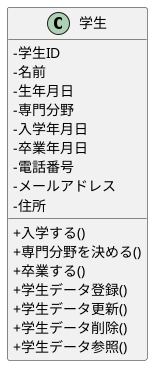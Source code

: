 @startuml 学生クラス
skinparam ClassAttributeIconSize 0
class 学生 {
    -学生ID
    -名前
    -生年月日
    -専門分野
    -入学年月日
    -卒業年月日
    -電話番号
    -メールアドレス
    -住所
    +入学する()
    +専門分野を決める()
    +卒業する()
    'シーケンス図をもとに追加
    +学生データ登録()
    +学生データ更新()
    +学生データ削除()
    +学生データ参照()
}

@enduml